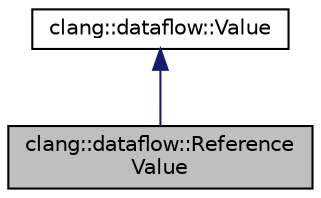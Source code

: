 digraph "clang::dataflow::ReferenceValue"
{
 // LATEX_PDF_SIZE
  bgcolor="transparent";
  edge [fontname="Helvetica",fontsize="10",labelfontname="Helvetica",labelfontsize="10"];
  node [fontname="Helvetica",fontsize="10",shape=record];
  Node1 [label="clang::dataflow::Reference\lValue",height=0.2,width=0.4,color="black", fillcolor="grey75", style="filled", fontcolor="black",tooltip="Models a dereferenced pointer."];
  Node2 -> Node1 [dir="back",color="midnightblue",fontsize="10",style="solid",fontname="Helvetica"];
  Node2 [label="clang::dataflow::Value",height=0.2,width=0.4,color="black",URL="$classclang_1_1dataflow_1_1Value.html",tooltip="Base class for all values computed by abstract interpretation."];
}
